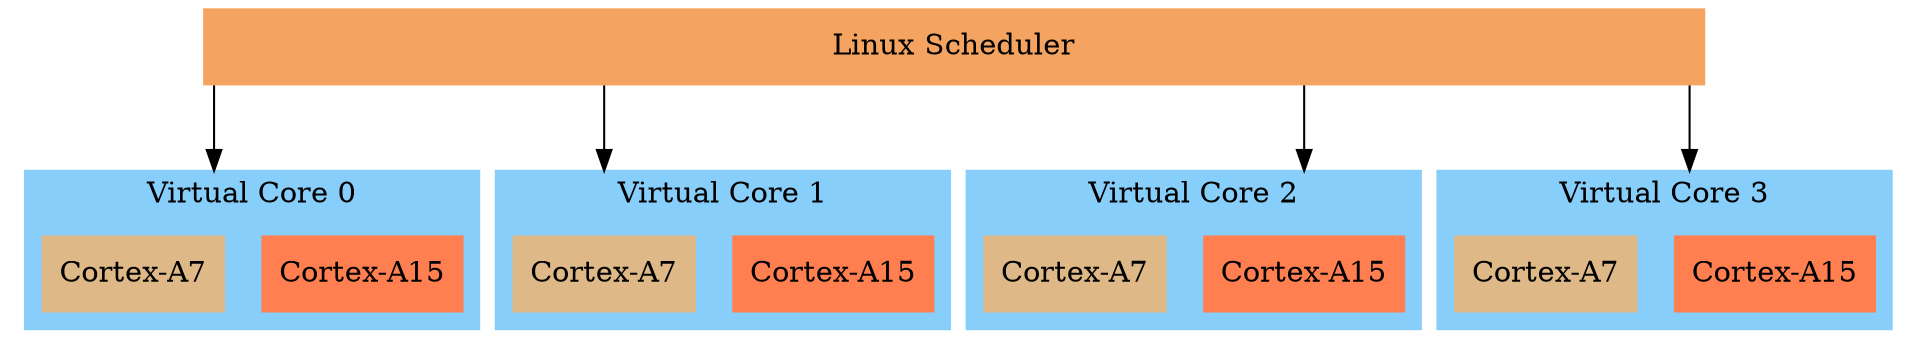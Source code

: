 digraph in_kernel_switcher {
    node [shape = record];
    compound = true;
    splines = ortho;
    ranksep = 1.0;

    subgraph cluster_0 {
        label = "Virtual Core 0";
        a15_0 [label = "Cortex-A15", style = filled, color = coral];
        a7_0 [label = "Cortex-A7", style = filled, color = burlywood];
        style = filled;
        color = lightskyblue;
    }

    subgraph cluster_1 {
        label = "Virtual Core 1";
        a15_1 [label = "Cortex-A15", style = filled, color = coral];
        a7_1 [label = "Cortex-A7", style = filled, color = burlywood];
        style = filled;
        color = lightskyblue;
    }

    subgraph cluster_2 {
        label = "Virtual Core 2";
        a15_2 [label = "Cortex-A15", style = filled, color = coral];
        a7_2 [label = "Cortex-A7", style = filled, color = burlywood];
        style = filled;
        color = lightskyblue;
    }

    subgraph cluster_3 {
        label = "Virtual Core 3";
        a15_3 [label = "Cortex-A15", style = filled, color = coral];
        a7_3 [label = "Cortex-A7", style = filled, color = burlywood];
        style = filled;
        color = lightskyblue;
    }

    linux_scheduler [label = "Linux Scheduler", width = 10.0, style = filled, color = sandybrown];

    "linux_scheduler" -> "a7_0" [lhead=cluster_0];
    "linux_scheduler" -> "a7_1" [lhead=cluster_1];
    "linux_scheduler" -> "a15_2" [lhead=cluster_2];
    "linux_scheduler" -> "a15_3" [lhead=cluster_3];
}
